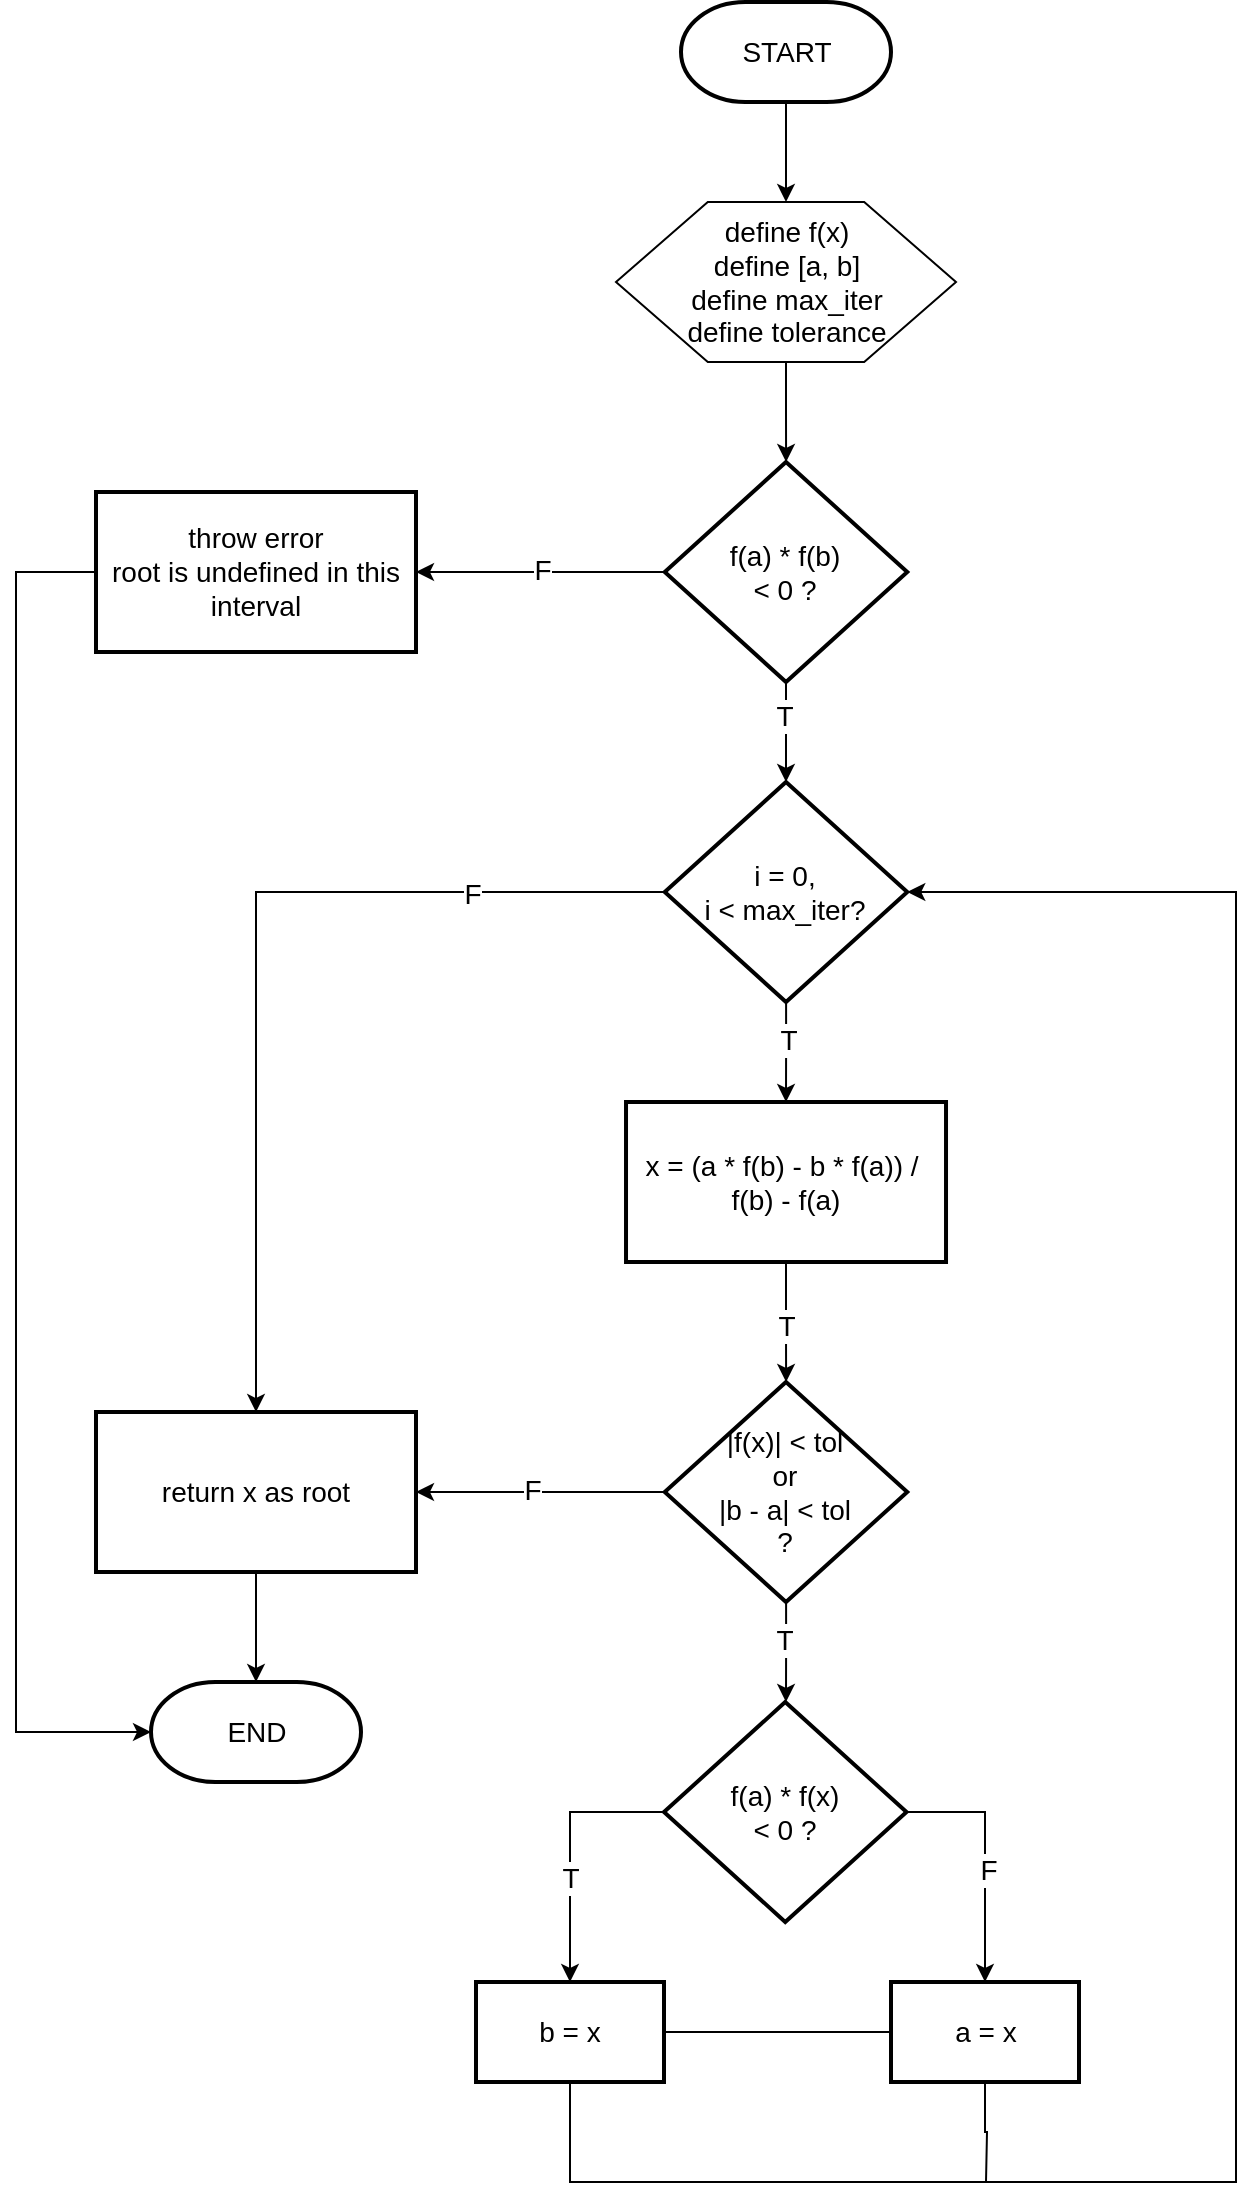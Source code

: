 <mxfile version="28.2.5">
  <diagram name="Page-1" id="Nbch9-U74EsySDg9WKC0">
    <mxGraphModel dx="1042" dy="551" grid="1" gridSize="10" guides="1" tooltips="1" connect="1" arrows="1" fold="1" page="1" pageScale="1" pageWidth="850" pageHeight="1100" math="0" shadow="0">
      <root>
        <mxCell id="0" />
        <mxCell id="1" parent="0" />
        <mxCell id="UczByIgGMiEKQ9Jk4Tne-1" value="" style="edgeStyle=orthogonalEdgeStyle;rounded=0;orthogonalLoop=1;jettySize=auto;html=1;" edge="1" parent="1" source="UczByIgGMiEKQ9Jk4Tne-2" target="UczByIgGMiEKQ9Jk4Tne-4">
          <mxGeometry relative="1" as="geometry" />
        </mxCell>
        <mxCell id="UczByIgGMiEKQ9Jk4Tne-2" value="START" style="strokeWidth=2;html=1;shape=mxgraph.flowchart.terminator;whiteSpace=wrap;fontSize=14;" vertex="1" parent="1">
          <mxGeometry x="472.5" y="5" width="105" height="50" as="geometry" />
        </mxCell>
        <mxCell id="UczByIgGMiEKQ9Jk4Tne-3" value="" style="edgeStyle=orthogonalEdgeStyle;rounded=0;orthogonalLoop=1;jettySize=auto;html=1;" edge="1" parent="1" source="UczByIgGMiEKQ9Jk4Tne-4" target="UczByIgGMiEKQ9Jk4Tne-9">
          <mxGeometry relative="1" as="geometry" />
        </mxCell>
        <mxCell id="UczByIgGMiEKQ9Jk4Tne-4" value="define f(x)&lt;div&gt;define [a, b]&lt;/div&gt;&lt;div&gt;define max_iter&lt;/div&gt;&lt;div&gt;define tolerance&lt;/div&gt;" style="verticalLabelPosition=middle;verticalAlign=middle;html=1;shape=hexagon;perimeter=hexagonPerimeter2;arcSize=6;size=0.27;labelPosition=center;align=center;fontSize=14;" vertex="1" parent="1">
          <mxGeometry x="440" y="105" width="170" height="80" as="geometry" />
        </mxCell>
        <mxCell id="UczByIgGMiEKQ9Jk4Tne-5" value="" style="edgeStyle=orthogonalEdgeStyle;rounded=0;orthogonalLoop=1;jettySize=auto;html=1;" edge="1" parent="1" source="UczByIgGMiEKQ9Jk4Tne-9" target="UczByIgGMiEKQ9Jk4Tne-14">
          <mxGeometry relative="1" as="geometry" />
        </mxCell>
        <mxCell id="UczByIgGMiEKQ9Jk4Tne-6" value="&lt;font style=&quot;font-size: 14px;&quot;&gt;T&lt;/font&gt;" style="edgeLabel;html=1;align=center;verticalAlign=middle;resizable=0;points=[];" vertex="1" connectable="0" parent="UczByIgGMiEKQ9Jk4Tne-5">
          <mxGeometry x="-0.32" y="-1" relative="1" as="geometry">
            <mxPoint as="offset" />
          </mxGeometry>
        </mxCell>
        <mxCell id="UczByIgGMiEKQ9Jk4Tne-7" style="edgeStyle=orthogonalEdgeStyle;rounded=0;orthogonalLoop=1;jettySize=auto;html=1;exitX=0;exitY=0.5;exitDx=0;exitDy=0;exitPerimeter=0;" edge="1" parent="1" source="UczByIgGMiEKQ9Jk4Tne-9" target="UczByIgGMiEKQ9Jk4Tne-36">
          <mxGeometry relative="1" as="geometry" />
        </mxCell>
        <mxCell id="UczByIgGMiEKQ9Jk4Tne-8" value="&lt;span style=&quot;font-size: 14px;&quot;&gt;F&lt;/span&gt;" style="edgeLabel;html=1;align=center;verticalAlign=middle;resizable=0;points=[];" vertex="1" connectable="0" parent="UczByIgGMiEKQ9Jk4Tne-7">
          <mxGeometry x="-0.0" y="-1" relative="1" as="geometry">
            <mxPoint as="offset" />
          </mxGeometry>
        </mxCell>
        <mxCell id="UczByIgGMiEKQ9Jk4Tne-9" value="f(a) * f(b)&lt;div&gt;&amp;lt; 0 ?&lt;/div&gt;" style="strokeWidth=2;html=1;shape=mxgraph.flowchart.decision;whiteSpace=wrap;fontSize=14;" vertex="1" parent="1">
          <mxGeometry x="464.38" y="235" width="121.25" height="110" as="geometry" />
        </mxCell>
        <mxCell id="UczByIgGMiEKQ9Jk4Tne-10" value="" style="edgeStyle=orthogonalEdgeStyle;rounded=0;orthogonalLoop=1;jettySize=auto;html=1;" edge="1" parent="1" source="UczByIgGMiEKQ9Jk4Tne-14" target="UczByIgGMiEKQ9Jk4Tne-17">
          <mxGeometry relative="1" as="geometry" />
        </mxCell>
        <mxCell id="UczByIgGMiEKQ9Jk4Tne-11" value="&lt;font style=&quot;font-size: 14px;&quot;&gt;T&lt;/font&gt;" style="edgeLabel;html=1;align=center;verticalAlign=middle;resizable=0;points=[];" vertex="1" connectable="0" parent="UczByIgGMiEKQ9Jk4Tne-10">
          <mxGeometry x="-0.249" y="1" relative="1" as="geometry">
            <mxPoint as="offset" />
          </mxGeometry>
        </mxCell>
        <mxCell id="UczByIgGMiEKQ9Jk4Tne-12" style="edgeStyle=orthogonalEdgeStyle;rounded=0;orthogonalLoop=1;jettySize=auto;html=1;exitX=0;exitY=0.5;exitDx=0;exitDy=0;exitPerimeter=0;entryX=0.5;entryY=0;entryDx=0;entryDy=0;" edge="1" parent="1" source="UczByIgGMiEKQ9Jk4Tne-14" target="UczByIgGMiEKQ9Jk4Tne-34">
          <mxGeometry relative="1" as="geometry" />
        </mxCell>
        <mxCell id="UczByIgGMiEKQ9Jk4Tne-13" value="&lt;font style=&quot;font-size: 14px;&quot;&gt;F&lt;/font&gt;" style="edgeLabel;html=1;align=center;verticalAlign=middle;resizable=0;points=[];" vertex="1" connectable="0" parent="UczByIgGMiEKQ9Jk4Tne-12">
          <mxGeometry x="-0.582" y="1" relative="1" as="geometry">
            <mxPoint as="offset" />
          </mxGeometry>
        </mxCell>
        <mxCell id="UczByIgGMiEKQ9Jk4Tne-14" value="i = 0,&lt;div&gt;i &amp;lt; max_iter?&lt;/div&gt;" style="strokeWidth=2;html=1;shape=mxgraph.flowchart.decision;whiteSpace=wrap;fontSize=14;" vertex="1" parent="1">
          <mxGeometry x="464.38" y="395" width="121.25" height="110" as="geometry" />
        </mxCell>
        <mxCell id="UczByIgGMiEKQ9Jk4Tne-15" value="" style="edgeStyle=orthogonalEdgeStyle;rounded=0;orthogonalLoop=1;jettySize=auto;html=1;" edge="1" parent="1" source="UczByIgGMiEKQ9Jk4Tne-17" target="UczByIgGMiEKQ9Jk4Tne-22">
          <mxGeometry relative="1" as="geometry" />
        </mxCell>
        <mxCell id="UczByIgGMiEKQ9Jk4Tne-16" value="&lt;font style=&quot;font-size: 14px;&quot;&gt;T&lt;/font&gt;" style="edgeLabel;html=1;align=center;verticalAlign=middle;resizable=0;points=[];" vertex="1" connectable="0" parent="UczByIgGMiEKQ9Jk4Tne-15">
          <mxGeometry x="0.042" relative="1" as="geometry">
            <mxPoint as="offset" />
          </mxGeometry>
        </mxCell>
        <mxCell id="UczByIgGMiEKQ9Jk4Tne-17" value="x = (a * f(b) - b * f(a)) /&amp;nbsp;&lt;div&gt;f(b) - f(a)&lt;/div&gt;" style="rounded=1;whiteSpace=wrap;html=1;absoluteArcSize=1;arcSize=0;strokeWidth=2;fontSize=14;" vertex="1" parent="1">
          <mxGeometry x="445.01" y="555" width="160" height="80" as="geometry" />
        </mxCell>
        <mxCell id="UczByIgGMiEKQ9Jk4Tne-18" value="" style="edgeStyle=orthogonalEdgeStyle;rounded=0;orthogonalLoop=1;jettySize=auto;html=1;" edge="1" parent="1" source="UczByIgGMiEKQ9Jk4Tne-22">
          <mxGeometry relative="1" as="geometry">
            <mxPoint x="525" y="855" as="targetPoint" />
          </mxGeometry>
        </mxCell>
        <mxCell id="UczByIgGMiEKQ9Jk4Tne-19" value="&lt;font style=&quot;font-size: 14px;&quot;&gt;T&lt;/font&gt;" style="edgeLabel;html=1;align=center;verticalAlign=middle;resizable=0;points=[];" vertex="1" connectable="0" parent="UczByIgGMiEKQ9Jk4Tne-18">
          <mxGeometry x="-0.258" y="-1" relative="1" as="geometry">
            <mxPoint as="offset" />
          </mxGeometry>
        </mxCell>
        <mxCell id="UczByIgGMiEKQ9Jk4Tne-20" style="edgeStyle=orthogonalEdgeStyle;rounded=0;orthogonalLoop=1;jettySize=auto;html=1;exitX=0;exitY=0.5;exitDx=0;exitDy=0;exitPerimeter=0;entryX=1;entryY=0.5;entryDx=0;entryDy=0;" edge="1" parent="1" source="UczByIgGMiEKQ9Jk4Tne-22" target="UczByIgGMiEKQ9Jk4Tne-34">
          <mxGeometry relative="1" as="geometry" />
        </mxCell>
        <mxCell id="UczByIgGMiEKQ9Jk4Tne-21" value="&lt;span style=&quot;font-size: 14px;&quot;&gt;F&lt;/span&gt;" style="edgeLabel;html=1;align=center;verticalAlign=middle;resizable=0;points=[];" vertex="1" connectable="0" parent="UczByIgGMiEKQ9Jk4Tne-20">
          <mxGeometry x="0.08" y="-1" relative="1" as="geometry">
            <mxPoint as="offset" />
          </mxGeometry>
        </mxCell>
        <mxCell id="UczByIgGMiEKQ9Jk4Tne-22" value="|f(x)| &amp;lt; tol&lt;div&gt;or&lt;/div&gt;&lt;div&gt;|b - a| &amp;lt; tol&lt;/div&gt;&lt;div&gt;?&lt;/div&gt;" style="strokeWidth=2;html=1;shape=mxgraph.flowchart.decision;whiteSpace=wrap;fontSize=14;" vertex="1" parent="1">
          <mxGeometry x="464.38" y="695" width="121.25" height="110" as="geometry" />
        </mxCell>
        <mxCell id="UczByIgGMiEKQ9Jk4Tne-23" style="edgeStyle=orthogonalEdgeStyle;rounded=0;orthogonalLoop=1;jettySize=auto;html=1;exitX=0;exitY=0.5;exitDx=0;exitDy=0;exitPerimeter=0;entryX=0.5;entryY=0;entryDx=0;entryDy=0;" edge="1" parent="1" source="UczByIgGMiEKQ9Jk4Tne-27" target="UczByIgGMiEKQ9Jk4Tne-29">
          <mxGeometry relative="1" as="geometry" />
        </mxCell>
        <mxCell id="UczByIgGMiEKQ9Jk4Tne-24" value="&lt;font style=&quot;font-size: 14px;&quot;&gt;T&lt;/font&gt;" style="edgeLabel;html=1;align=center;verticalAlign=middle;resizable=0;points=[];" vertex="1" connectable="0" parent="UczByIgGMiEKQ9Jk4Tne-23">
          <mxGeometry x="0.212" relative="1" as="geometry">
            <mxPoint as="offset" />
          </mxGeometry>
        </mxCell>
        <mxCell id="UczByIgGMiEKQ9Jk4Tne-25" style="edgeStyle=orthogonalEdgeStyle;rounded=0;orthogonalLoop=1;jettySize=auto;html=1;exitX=1;exitY=0.5;exitDx=0;exitDy=0;exitPerimeter=0;entryX=0.5;entryY=0;entryDx=0;entryDy=0;" edge="1" parent="1" source="UczByIgGMiEKQ9Jk4Tne-27" target="UczByIgGMiEKQ9Jk4Tne-31">
          <mxGeometry relative="1" as="geometry" />
        </mxCell>
        <mxCell id="UczByIgGMiEKQ9Jk4Tne-26" value="&lt;font style=&quot;font-size: 14px;&quot;&gt;F&lt;/font&gt;" style="edgeLabel;html=1;align=center;verticalAlign=middle;resizable=0;points=[];" vertex="1" connectable="0" parent="UczByIgGMiEKQ9Jk4Tne-25">
          <mxGeometry x="0.089" y="1" relative="1" as="geometry">
            <mxPoint as="offset" />
          </mxGeometry>
        </mxCell>
        <mxCell id="UczByIgGMiEKQ9Jk4Tne-27" value="f(a) * f(x)&lt;div&gt;&amp;lt; 0 ?&lt;/div&gt;" style="strokeWidth=2;html=1;shape=mxgraph.flowchart.decision;whiteSpace=wrap;fontSize=14;" vertex="1" parent="1">
          <mxGeometry x="464" y="855" width="121.25" height="110" as="geometry" />
        </mxCell>
        <mxCell id="UczByIgGMiEKQ9Jk4Tne-28" style="edgeStyle=orthogonalEdgeStyle;rounded=0;orthogonalLoop=1;jettySize=auto;html=1;exitX=1;exitY=0.5;exitDx=0;exitDy=0;entryX=0;entryY=0.5;entryDx=0;entryDy=0;endArrow=none;endFill=0;" edge="1" parent="1" source="UczByIgGMiEKQ9Jk4Tne-29" target="UczByIgGMiEKQ9Jk4Tne-31">
          <mxGeometry relative="1" as="geometry" />
        </mxCell>
        <mxCell id="UczByIgGMiEKQ9Jk4Tne-29" value="b = x" style="rounded=1;whiteSpace=wrap;html=1;absoluteArcSize=1;arcSize=0;strokeWidth=2;fontSize=14;" vertex="1" parent="1">
          <mxGeometry x="370" y="995" width="94" height="50" as="geometry" />
        </mxCell>
        <mxCell id="UczByIgGMiEKQ9Jk4Tne-30" style="edgeStyle=orthogonalEdgeStyle;rounded=0;orthogonalLoop=1;jettySize=auto;html=1;exitX=0.5;exitY=1;exitDx=0;exitDy=0;endArrow=none;endFill=0;" edge="1" parent="1" source="UczByIgGMiEKQ9Jk4Tne-31">
          <mxGeometry relative="1" as="geometry">
            <mxPoint x="625" y="1095" as="targetPoint" />
          </mxGeometry>
        </mxCell>
        <mxCell id="UczByIgGMiEKQ9Jk4Tne-31" value="a = x" style="rounded=1;whiteSpace=wrap;html=1;absoluteArcSize=1;arcSize=0;strokeWidth=2;fontSize=14;" vertex="1" parent="1">
          <mxGeometry x="577.5" y="995" width="94" height="50" as="geometry" />
        </mxCell>
        <mxCell id="UczByIgGMiEKQ9Jk4Tne-32" style="edgeStyle=orthogonalEdgeStyle;rounded=0;orthogonalLoop=1;jettySize=auto;html=1;exitX=0.5;exitY=1;exitDx=0;exitDy=0;entryX=1;entryY=0.5;entryDx=0;entryDy=0;entryPerimeter=0;" edge="1" parent="1" source="UczByIgGMiEKQ9Jk4Tne-29" target="UczByIgGMiEKQ9Jk4Tne-14">
          <mxGeometry relative="1" as="geometry">
            <Array as="points">
              <mxPoint x="417" y="1095" />
              <mxPoint x="750" y="1095" />
              <mxPoint x="750" y="450" />
            </Array>
          </mxGeometry>
        </mxCell>
        <mxCell id="UczByIgGMiEKQ9Jk4Tne-33" value="" style="edgeStyle=orthogonalEdgeStyle;rounded=0;orthogonalLoop=1;jettySize=auto;html=1;" edge="1" parent="1" source="UczByIgGMiEKQ9Jk4Tne-34" target="UczByIgGMiEKQ9Jk4Tne-35">
          <mxGeometry relative="1" as="geometry" />
        </mxCell>
        <mxCell id="UczByIgGMiEKQ9Jk4Tne-34" value="return x as root" style="rounded=1;whiteSpace=wrap;html=1;absoluteArcSize=1;arcSize=0;strokeWidth=2;fontSize=14;" vertex="1" parent="1">
          <mxGeometry x="180" y="710" width="160" height="80" as="geometry" />
        </mxCell>
        <mxCell id="UczByIgGMiEKQ9Jk4Tne-35" value="END" style="strokeWidth=2;html=1;shape=mxgraph.flowchart.terminator;whiteSpace=wrap;fontSize=14;" vertex="1" parent="1">
          <mxGeometry x="207.5" y="845" width="105" height="50" as="geometry" />
        </mxCell>
        <mxCell id="UczByIgGMiEKQ9Jk4Tne-36" value="throw error&lt;div&gt;root is undefined in this interval&lt;/div&gt;" style="rounded=1;whiteSpace=wrap;html=1;absoluteArcSize=1;arcSize=0;strokeWidth=2;fontSize=14;" vertex="1" parent="1">
          <mxGeometry x="180" y="250" width="160" height="80" as="geometry" />
        </mxCell>
        <mxCell id="UczByIgGMiEKQ9Jk4Tne-37" style="edgeStyle=orthogonalEdgeStyle;rounded=0;orthogonalLoop=1;jettySize=auto;html=1;exitX=0;exitY=0.5;exitDx=0;exitDy=0;entryX=0;entryY=0.5;entryDx=0;entryDy=0;entryPerimeter=0;" edge="1" parent="1" source="UczByIgGMiEKQ9Jk4Tne-36" target="UczByIgGMiEKQ9Jk4Tne-35">
          <mxGeometry relative="1" as="geometry">
            <Array as="points">
              <mxPoint x="140" y="290" />
              <mxPoint x="140" y="870" />
            </Array>
          </mxGeometry>
        </mxCell>
      </root>
    </mxGraphModel>
  </diagram>
</mxfile>
